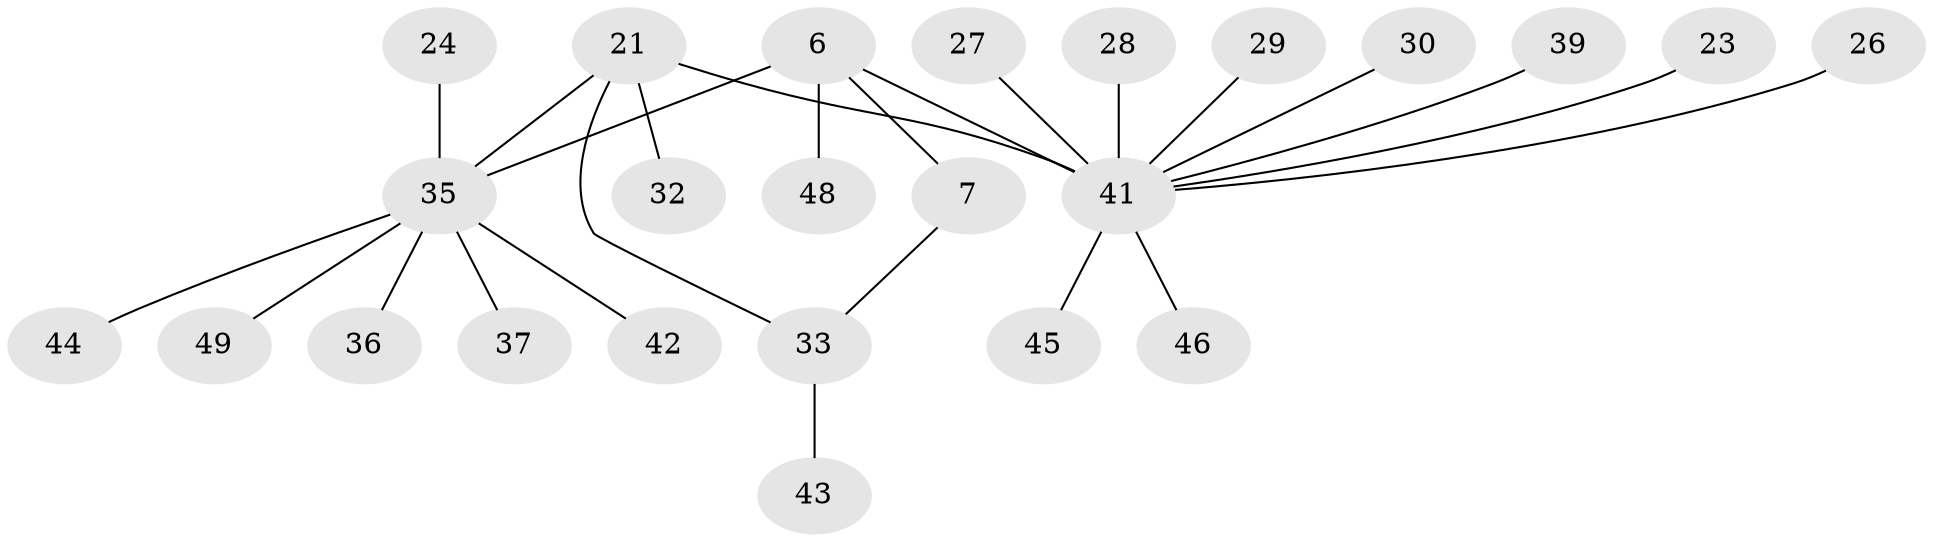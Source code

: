 // original degree distribution, {6: 0.08163265306122448, 9: 0.02040816326530612, 3: 0.08163265306122448, 5: 0.061224489795918366, 7: 0.02040816326530612, 2: 0.20408163265306123, 1: 0.5102040816326531, 4: 0.02040816326530612}
// Generated by graph-tools (version 1.1) at 2025/54/03/09/25 04:54:10]
// undirected, 24 vertices, 25 edges
graph export_dot {
graph [start="1"]
  node [color=gray90,style=filled];
  6 [super="+1"];
  7;
  21 [super="+10"];
  23;
  24;
  26;
  27;
  28;
  29;
  30;
  32 [super="+14"];
  33 [super="+25+8+15+17"];
  35 [super="+20+18+31+4"];
  36;
  37;
  39;
  41 [super="+38+40"];
  42;
  43 [super="+13"];
  44;
  45;
  46;
  48;
  49 [super="+47"];
  6 -- 7 [weight=2];
  6 -- 48;
  6 -- 41 [weight=4];
  6 -- 35 [weight=3];
  7 -- 33;
  21 -- 35;
  21 -- 32;
  21 -- 33 [weight=2];
  21 -- 41 [weight=2];
  23 -- 41;
  24 -- 35;
  26 -- 41;
  27 -- 41;
  28 -- 41;
  29 -- 41;
  30 -- 41;
  33 -- 43;
  35 -- 36;
  35 -- 37;
  35 -- 44;
  35 -- 42;
  35 -- 49;
  39 -- 41;
  41 -- 46;
  41 -- 45;
}
